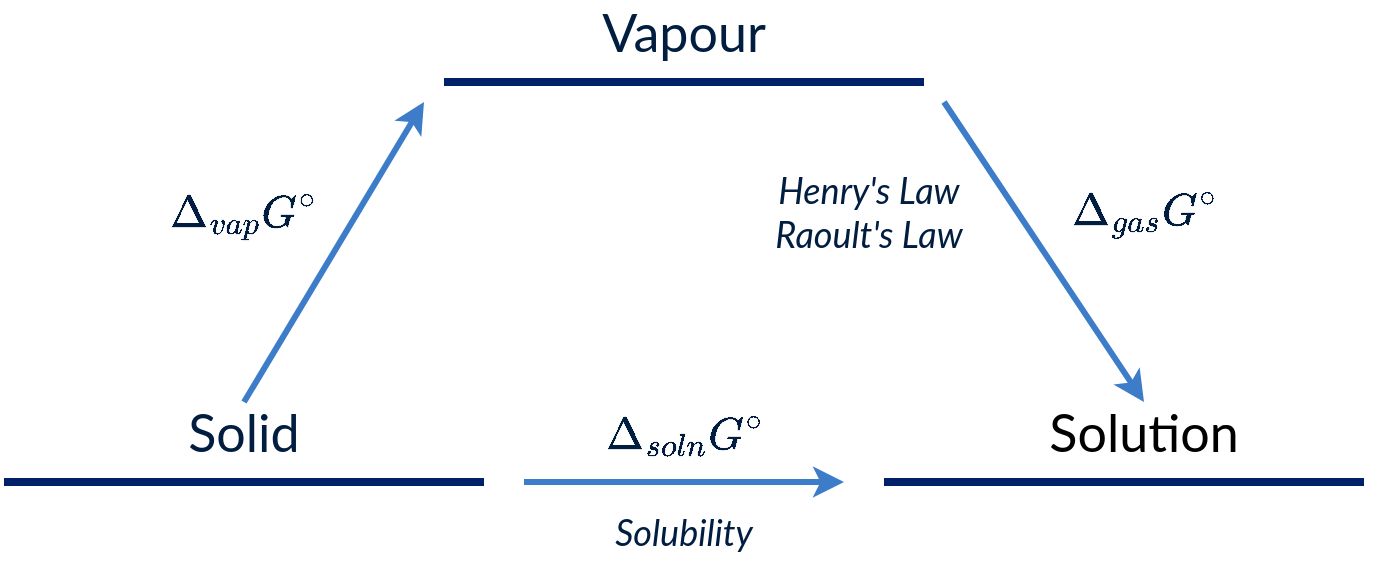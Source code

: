 <mxfile version="24.7.3" type="device">
  <diagram name="Page-1" id="E8YMzbB_gH6wWAE5xwbF">
    <mxGraphModel dx="426" dy="825" grid="1" gridSize="10" guides="1" tooltips="1" connect="1" arrows="1" fold="1" page="1" pageScale="1" pageWidth="1169" pageHeight="827" math="1" shadow="0">
      <root>
        <mxCell id="0" />
        <mxCell id="1" parent="0" />
        <mxCell id="GHjoojTF7PkUz3Xn2QtV-1" value="" style="endArrow=none;html=1;rounded=0;strokeWidth=4;strokeColor=#002169;" parent="1" edge="1">
          <mxGeometry width="50" height="50" relative="1" as="geometry">
            <mxPoint x="360" y="160" as="sourcePoint" />
            <mxPoint x="600" y="160" as="targetPoint" />
          </mxGeometry>
        </mxCell>
        <mxCell id="GHjoojTF7PkUz3Xn2QtV-3" value="" style="endArrow=none;html=1;rounded=0;strokeWidth=4;strokeColor=#002169;" parent="1" edge="1">
          <mxGeometry width="50" height="50" relative="1" as="geometry">
            <mxPoint x="140" y="360" as="sourcePoint" />
            <mxPoint x="380" y="360" as="targetPoint" />
          </mxGeometry>
        </mxCell>
        <mxCell id="GHjoojTF7PkUz3Xn2QtV-4" value="" style="endArrow=none;html=1;rounded=0;strokeWidth=4;strokeColor=#002169;" parent="1" edge="1">
          <mxGeometry width="50" height="50" relative="1" as="geometry">
            <mxPoint x="580" y="360" as="sourcePoint" />
            <mxPoint x="820" y="360" as="targetPoint" />
          </mxGeometry>
        </mxCell>
        <mxCell id="GHjoojTF7PkUz3Xn2QtV-5" value="" style="endArrow=classic;html=1;rounded=0;strokeWidth=3;strokeColor=#3D7CC9;exitX=0.5;exitY=0;exitDx=0;exitDy=0;" parent="1" source="GHjoojTF7PkUz3Xn2QtV-12" edge="1">
          <mxGeometry width="50" height="50" relative="1" as="geometry">
            <mxPoint x="200" y="320" as="sourcePoint" />
            <mxPoint x="350" y="170" as="targetPoint" />
            <Array as="points" />
          </mxGeometry>
        </mxCell>
        <mxCell id="GHjoojTF7PkUz3Xn2QtV-6" value="" style="endArrow=classic;html=1;rounded=0;strokeWidth=3;strokeColor=#3D7CC9;" parent="1" edge="1">
          <mxGeometry width="50" height="50" relative="1" as="geometry">
            <mxPoint x="400" y="360" as="sourcePoint" />
            <mxPoint x="560" y="360" as="targetPoint" />
          </mxGeometry>
        </mxCell>
        <mxCell id="GHjoojTF7PkUz3Xn2QtV-8" value="&lt;font data-font-src=&quot;https://fonts.googleapis.com/css?family=Lato&quot; style=&quot;font-size: 26px;&quot; color=&quot;#011e41&quot;&gt;Vapour&lt;/font&gt;" style="text;html=1;align=center;verticalAlign=middle;whiteSpace=wrap;rounded=0;fontFamily=Lato;fontSource=https%3A%2F%2Ffonts.googleapis.com%2Fcss%3Ffamily%3DLato;fontSize=26;" parent="1" vertex="1">
          <mxGeometry x="450" y="120" width="60" height="30" as="geometry" />
        </mxCell>
        <mxCell id="GHjoojTF7PkUz3Xn2QtV-9" value="&lt;div style=&quot;font-size: 20px;&quot;&gt;$$\Delta_{gas}G^{\circ}$$&lt;/div&gt;" style="text;html=1;align=center;verticalAlign=middle;whiteSpace=wrap;rounded=0;fontFamily=Lato;fontSource=https%3A%2F%2Ffonts.googleapis.com%2Fcss%3Ffamily%3DLato;fontColor=#011E41;fontSize=20;" parent="1" vertex="1">
          <mxGeometry x="635" y="210" width="150" height="30" as="geometry" />
        </mxCell>
        <mxCell id="GHjoojTF7PkUz3Xn2QtV-11" value="" style="endArrow=classic;html=1;rounded=0;strokeWidth=3;strokeColor=#3D7CC9;entryX=0.5;entryY=0;entryDx=0;entryDy=0;" parent="1" target="GHjoojTF7PkUz3Xn2QtV-10" edge="1">
          <mxGeometry width="50" height="50" relative="1" as="geometry">
            <mxPoint x="610" y="170" as="sourcePoint" />
            <mxPoint x="760" y="320" as="targetPoint" />
          </mxGeometry>
        </mxCell>
        <mxCell id="GHjoojTF7PkUz3Xn2QtV-10" value="Solution" style="text;html=1;align=center;verticalAlign=middle;whiteSpace=wrap;rounded=0;fontFamily=Lato;fontSource=https%3A%2F%2Ffonts.googleapis.com%2Fcss%3Ffamily%3DLato;fontSize=26;" parent="1" vertex="1">
          <mxGeometry x="680" y="320" width="60" height="30" as="geometry" />
        </mxCell>
        <mxCell id="GHjoojTF7PkUz3Xn2QtV-12" value="&lt;div style=&quot;font-size: 26px;&quot;&gt;Solid&lt;/div&gt;" style="text;html=1;align=center;verticalAlign=middle;whiteSpace=wrap;rounded=0;fontFamily=Lato;fontSource=https%3A%2F%2Ffonts.googleapis.com%2Fcss%3Ffamily%3DLato;fontSize=26;fontColor=#011E41;" parent="1" vertex="1">
          <mxGeometry x="230" y="320" width="60" height="30" as="geometry" />
        </mxCell>
        <mxCell id="GHjoojTF7PkUz3Xn2QtV-13" value="&lt;div style=&quot;font-size: 20px;&quot;&gt;$$\Delta_{soln}G^{\circ}$$&lt;/div&gt;" style="text;html=1;align=center;verticalAlign=middle;whiteSpace=wrap;rounded=0;fontFamily=Lato;fontSource=https%3A%2F%2Ffonts.googleapis.com%2Fcss%3Ffamily%3DLato;fontSize=20;fontColor=#011E41;" parent="1" vertex="1">
          <mxGeometry x="450" y="320" width="60" height="30" as="geometry" />
        </mxCell>
        <mxCell id="GHjoojTF7PkUz3Xn2QtV-14" value="&lt;div style=&quot;font-size: 20px;&quot;&gt;$$\Delta_{vap}G^{\circ}$$&lt;/div&gt;" style="text;html=1;align=center;verticalAlign=middle;whiteSpace=wrap;rounded=0;fontFamily=Lato;fontSource=https%3A%2F%2Ffonts.googleapis.com%2Fcss%3Ffamily%3DLato;fontSize=20;fontColor=#011E41;" parent="1" vertex="1">
          <mxGeometry x="230" y="210" width="60" height="30" as="geometry" />
        </mxCell>
        <mxCell id="GHjoojTF7PkUz3Xn2QtV-15" value="&lt;div&gt;&lt;font face=&quot;Lato&quot; color=&quot;#011e41&quot; size=&quot;1&quot; data-font-src=&quot;https://fonts.googleapis.com/css?family=Lato&quot;&gt;&lt;i style=&quot;font-size: 18px;&quot;&gt;Solubility &lt;br&gt;&lt;/i&gt;&lt;/font&gt;&lt;/div&gt;" style="text;html=1;align=center;verticalAlign=middle;whiteSpace=wrap;rounded=0;" parent="1" vertex="1">
          <mxGeometry x="450" y="370" width="60" height="30" as="geometry" />
        </mxCell>
        <mxCell id="GHjoojTF7PkUz3Xn2QtV-16" value="&lt;div&gt;&lt;font face=&quot;Lato&quot; data-font-src=&quot;https://fonts.googleapis.com/css?family=Lato&quot; style=&quot;font-size: 18px;&quot;&gt;&lt;i&gt;Henry&#39;s Law&lt;/i&gt;&lt;/font&gt;&lt;/div&gt;&lt;div&gt;&lt;font face=&quot;Lato&quot; data-font-src=&quot;https://fonts.googleapis.com/css?family=Lato&quot; style=&quot;font-size: 18px;&quot;&gt;&lt;i&gt;Raoult&#39;s Law&lt;/i&gt;&lt;/font&gt;&lt;/div&gt;" style="text;html=1;align=center;verticalAlign=middle;whiteSpace=wrap;rounded=0;fontColor=#011E41;" parent="1" vertex="1">
          <mxGeometry x="510" y="210" width="125" height="30" as="geometry" />
        </mxCell>
      </root>
    </mxGraphModel>
  </diagram>
</mxfile>
